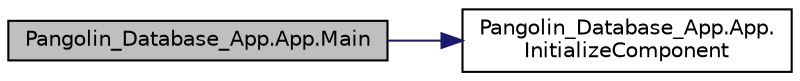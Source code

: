 digraph "Pangolin_Database_App.App.Main"
{
 // LATEX_PDF_SIZE
  edge [fontname="Helvetica",fontsize="10",labelfontname="Helvetica",labelfontsize="10"];
  node [fontname="Helvetica",fontsize="10",shape=record];
  rankdir="LR";
  Node1 [label="Pangolin_Database_App.App.Main",height=0.2,width=0.4,color="black", fillcolor="grey75", style="filled", fontcolor="black",tooltip="Application Entry Point."];
  Node1 -> Node2 [color="midnightblue",fontsize="10",style="solid",fontname="Helvetica"];
  Node2 [label="Pangolin_Database_App.App.\lInitializeComponent",height=0.2,width=0.4,color="black", fillcolor="white", style="filled",URL="$class_pangolin___database___app_1_1_app.html#a63070596577f259d553687e921110eb5",tooltip="InitializeComponent"];
}
